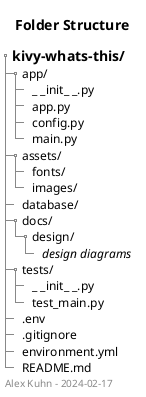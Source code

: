 @startsalt 2024-02-17_folder_structure
title "Folder Structure"
left footer "Alex Kuhn - 2024-02-17"
{
{T
==kivy-whats-this/
+app/
++_ _init_ _.py
++app.py
++config.py
++main.py
+assets/
++fonts/
++images/
+database/
+docs/
++design/
+++//design diagrams//
+tests/
++_ _init_ _.py
++test_main.py
+.env
+.gitignore
+environment.yml
+README.md
}
}

@endsalt